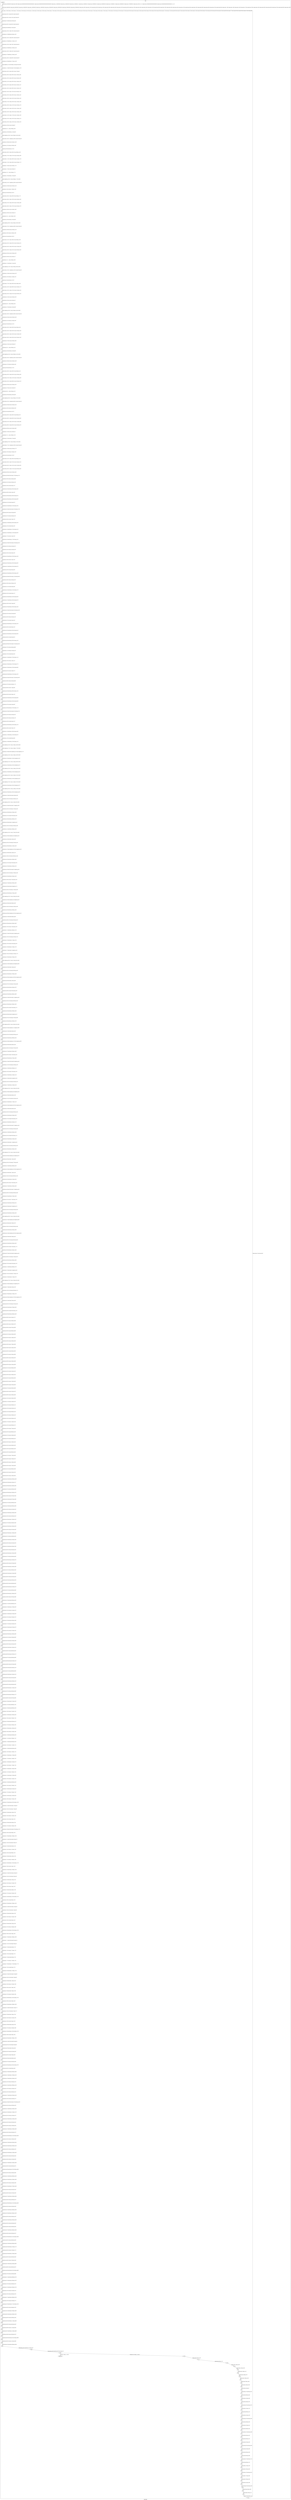 digraph G {
label="Btor2XCFA";
subgraph cluster_0 {
label="main";
main_init[];
l1[];
l3[];
l4[];
l5[];
l6[];
l7[];
l8[];
l9[];
l10[];
l11[];
l12[];
l13[];
l14[];
l15[];
l16[];
l17[];
l18[];
l19[];
l20[];
l21[];
l22[];
l23[];
l24[];
l25[];
l26[];
l27[];
l28[];
l29[];
l30[];
l31[];
l32[];
l33[];
l34[];
l35[];
l36[];
l37[];
l38[];
l39[];
l40[];
l41[];
l42[];
l43[];
l44[];
l45[];
l46[];
l47[];
l48[];
l49[];
l50[];
l51[];
l52[];
l53[];
l54[];
l55[];
l56[];
l57[];
l58[];
l59[];
l60[];
l61[];
l62[];
l63[];
l64[];
l65[];
l66[];
l67[];
l68[];
l69[];
l70[];
l71[];
l72[];
l73[];
l74[];
l75[];
l76[];
l77[];
l78[];
l79[];
l80[];
l81[];
l82[];
l83[];
l84[];
l85[];
l86[];
l87[];
l88[];
l89[];
l90[];
l91[];
l92[];
l93[];
l94[];
l95[];
l96[];
l97[];
l98[];
l99[];
l100[];
l101[];
l102[];
l103[];
l104[];
l105[];
l106[];
l107[];
l108[];
l109[];
l110[];
l111[];
l112[];
l113[];
l114[];
l115[];
l116[];
l117[];
l118[];
l119[];
l120[];
l121[];
l122[];
l123[];
l124[];
l125[];
l126[];
l127[];
l128[];
l129[];
l130[];
l131[];
l132[];
l133[];
l134[];
l135[];
l136[];
l137[];
l138[];
l139[];
l140[];
l141[];
l142[];
l143[];
l144[];
l145[];
l146[];
l147[];
l148[];
l149[];
l150[];
l151[];
l152[];
l153[];
l154[];
l155[];
l156[];
l157[];
l158[];
l159[];
l160[];
l161[];
l162[];
l163[];
l164[];
l165[];
l166[];
l167[];
l168[];
l169[];
l170[];
l171[];
l172[];
l173[];
l174[];
l175[];
l176[];
l177[];
l178[];
l179[];
l180[];
l181[];
l182[];
l183[];
l184[];
l185[];
l186[];
l187[];
l188[];
l189[];
l190[];
l191[];
l192[];
l193[];
l194[];
l195[];
l196[];
l197[];
l198[];
l199[];
l200[];
l201[];
l202[];
l203[];
l204[];
l205[];
l206[];
l207[];
l208[];
l209[];
l210[];
l211[];
l212[];
l213[];
l214[];
l215[];
l216[];
l217[];
l218[];
l219[];
l220[];
l221[];
l222[];
l223[];
l224[];
l225[];
l226[];
l227[];
l228[];
l229[];
l230[];
l231[];
l232[];
l233[];
l234[];
l235[];
l236[];
l237[];
l238[];
l239[];
l240[];
l241[];
l242[];
l243[];
l244[];
l245[];
l246[];
l247[];
l248[];
l249[];
l250[];
l251[];
l252[];
l253[];
l254[];
l255[];
l256[];
l257[];
l258[];
l259[];
l260[];
l261[];
l262[];
l263[];
l264[];
l265[];
l266[];
l267[];
l268[];
l269[];
l270[];
l271[];
l272[];
l273[];
l274[];
l275[];
l276[];
l277[];
l278[];
l279[];
l280[];
l281[];
l282[];
l283[];
l284[];
l285[];
l286[];
l287[];
l288[];
l289[];
l290[];
l291[];
l292[];
l293[];
l294[];
l295[];
l296[];
l297[];
l298[];
l299[];
l300[];
l301[];
l302[];
l303[];
l304[];
l305[];
l306[];
l307[];
l308[];
l309[];
l310[];
l311[];
l312[];
l313[];
l314[];
l315[];
l316[];
l317[];
l318[];
l319[];
l320[];
l321[];
l322[];
l323[];
l324[];
l325[];
l326[];
l327[];
l328[];
l329[];
l330[];
l331[];
l332[];
l333[];
l334[];
l335[];
l336[];
l337[];
l338[];
l339[];
l340[];
l341[];
l342[];
l343[];
l344[];
l345[];
l346[];
l347[];
l348[];
l349[];
l350[];
l351[];
l352[];
l353[];
l354[];
l355[];
l356[];
l357[];
l358[];
l359[];
l360[];
l361[];
l362[];
l363[];
l364[];
l365[];
l366[];
l367[];
l368[];
l369[];
l370[];
l371[];
l372[];
l373[];
l374[];
l375[];
l376[];
l377[];
l378[];
l379[];
l380[];
l381[];
l382[];
l383[];
l384[];
l385[];
l386[];
l387[];
l388[];
l389[];
l390[];
l391[];
l392[];
l393[];
l394[];
l395[];
l396[];
l397[];
l398[];
l399[];
l400[];
l401[];
l402[];
l403[];
l404[];
l405[];
l406[];
l407[];
l408[];
l409[];
l410[];
l411[];
l412[];
l413[];
l414[];
l415[];
l416[];
l417[];
l418[];
l419[];
l420[];
l421[];
l422[];
l423[];
l424[];
l425[];
l426[];
l427[];
l428[];
l429[];
l430[];
l431[];
l432[];
l433[];
l434[];
l435[];
l436[];
l437[];
l438[];
l439[];
l440[];
l441[];
l442[];
l443[];
l444[];
l445[];
l446[];
l447[];
l448[];
l449[];
l450[];
l451[];
l452[];
l453[];
l454[];
l455[];
l456[];
l457[];
l458[];
l459[];
l460[];
l461[];
l462[];
l463[];
l464[];
l465[];
l466[];
l467[];
l468[];
l469[];
l470[];
l471[];
l472[];
l473[];
l474[];
l475[];
l476[];
l477[];
l478[];
l479[];
l480[];
l481[];
l482[];
l483[];
l484[];
l485[];
l486[];
l487[];
l488[];
l489[];
l490[];
l491[];
l492[];
l493[];
l494[];
l495[];
l496[];
l497[];
l498[];
l499[];
l500[];
l501[];
l502[];
l503[];
l504[];
l505[];
l506[];
l507[];
l508[];
l509[];
l510[];
l511[];
l512[];
l513[];
l514[];
l515[];
l516[];
l517[];
l518[];
l519[];
l520[];
l521[];
l522[];
l523[];
l524[];
l525[];
l526[];
l527[];
l528[];
l529[];
l530[];
l531[];
l532[];
l533[];
l534[];
l535[];
l536[];
l537[];
l538[];
l539[];
l540[];
l541[];
l542[];
l543[];
l544[];
l545[];
l546[];
l547[];
l548[];
l549[];
l550[];
l551[];
l552[];
l553[];
l554[];
l555[];
l556[];
l557[];
l558[];
l559[];
l560[];
l561[];
l562[];
l563[];
l564[];
l565[];
l566[];
l567[];
l568[];
l569[];
l570[];
l571[];
l572[];
l573[];
l574[];
l575[];
l576[];
l577[];
l578[];
l579[];
l580[];
l581[];
l582[];
l583[];
l584[];
l585[];
l586[];
l587[];
l588[];
l589[];
l590[];
l591[];
l592[];
l593[];
l594[];
l595[];
l596[];
l597[];
l598[];
l599[];
l600[];
l601[];
l602[];
l603[];
l604[];
l605[];
l606[];
l607[];
l608[];
l609[];
l610[];
l611[];
l612[];
l613[];
l614[];
l615[];
l616[];
l617[];
l618[];
l619[];
l620[];
l621[];
l622[];
l623[];
l624[];
l625[];
l626[];
l627[];
l628[];
l629[];
l630[];
l631[];
l632[];
l633[];
l634[];
l635[];
l636[];
l637[];
l638[];
l639[];
l640[];
l641[];
l642[];
l643[];
l644[];
l645[];
l646[];
l647[];
l648[];
l649[];
l650[];
l651[];
l652[];
l653[];
l654[];
l655[];
l656[];
l657[];
l658[];
l659[];
l660[];
l661[];
l662[];
l663[];
l664[];
l665[];
l666[];
l667[];
l668[];
l669[];
l670[];
l671[];
l672[];
l673[];
l674[];
l675[];
l676[];
l677[];
l678[];
l679[];
l680[];
l681[];
l682[];
l683[];
l684[];
l685[];
l686[];
l687[];
l688[];
l689[];
l690[];
l691[];
l692[];
l693[];
l694[];
l695[];
l696[];
l697[];
l698[];
l699[];
main_error[];
l700[];
l701[];
l702[];
l703[];
l704[];
l705[];
l706[];
l707[];
l708[];
l709[];
l710[];
l711[];
l712[];
l713[];
l714[];
l715[];
l716[];
l717[];
l718[];
l719[];
l720[];
l721[];
l722[];
l723[];
l724[];
l725[];
l726[];
l727[];
l728[];
l729[];
l730[];
l731[];
l732[];
l733[];
l734[];
l735[];
l736[];
l737[];
l738[];
l739[];
l740[];
l741[];
l742[];
main_init -> l1 [label="[(assign const_5 #b00000000),(assign const_24 #b0),(assign const_93 #b00000000000000000000000000000001),(assign const_94 #b00000000000000000000000000000000),(assign const_114 #b00000000),(assign const_116 #b00001000),(assign const_119 #b00000111),(assign const_122 #b00000110),(assign const_125 #b00000101),(assign const_128 #b00000100),(assign const_131 #b00000011),(assign const_134 #b00000010),(assign const_137 #b00000001),(assign const_155 #b11111111),(assign const_159 #b000000000000000000000000),(assign const_163 #b00000000000000000000000011111111)] "];
l3 -> l4 [label="[(havoc input_113),(havoc input_115),(havoc input_117),(havoc input_118),(havoc input_120),(havoc input_121),(havoc input_123),(havoc input_124),(havoc input_126),(havoc input_127),(havoc input_129),(havoc input_130),(havoc input_132),(havoc input_133),(havoc input_135),(havoc input_136),(havoc input_156),(havoc input_157),(havoc input_158),(havoc input_175),(havoc input_176),(havoc input_191),(havoc input_192),(havoc input_207),(havoc input_208),(havoc input_223),(havoc input_224),(havoc input_239),(havoc input_240),(havoc input_255),(havoc input_256),(havoc input_271),(havoc input_272),(havoc input_289),(havoc input_297),(havoc input_305),(havoc input_313),(havoc input_321),(havoc input_329),(havoc input_337),(havoc input_345),(havoc input_353),(havoc input_361),(havoc input_369),(havoc input_377),(havoc input_385),(havoc input_393),(havoc input_401),(havoc input_409)] "];
l4 -> l5 [label="[(assign ternary_95 (ite (= state_33 #b1) const_93 const_94))] "];
l5 -> l6 [label="[(assign ternary_96 (ite (= state_41 #b1) const_93 const_94))] "];
l6 -> l7 [label="[(assign binary_97 (bvadd ternary_95 ternary_96))] "];
l7 -> l8 [label="[(assign ternary_98 (ite (= state_49 #b1) const_93 const_94))] "];
l8 -> l9 [label="[(assign binary_99 (bvadd binary_97 ternary_98))] "];
l9 -> l10 [label="[(assign ternary_100 (ite (= state_57 #b1) const_93 const_94))] "];
l10 -> l11 [label="[(assign binary_101 (bvadd binary_99 ternary_100))] "];
l11 -> l12 [label="[(assign ternary_102 (ite (= state_65 #b1) const_93 const_94))] "];
l12 -> l13 [label="[(assign binary_103 (bvadd binary_101 ternary_102))] "];
l13 -> l14 [label="[(assign ternary_104 (ite (= state_73 #b1) const_93 const_94))] "];
l14 -> l15 [label="[(assign binary_105 (bvadd binary_103 ternary_104))] "];
l15 -> l16 [label="[(assign ternary_106 (ite (= state_81 #b1) const_93 const_94))] "];
l16 -> l17 [label="[(assign binary_107 (bvadd binary_105 ternary_106))] "];
l17 -> l18 [label="[(assign ternary_108 (ite (= state_89 #b1) const_93 const_94))] "];
l18 -> l19 [label="[(assign binary_109 (bvadd binary_107 ternary_108))] "];
l19 -> l20 [label="[(assign comparison_110 (ite (bvule binary_109 const_93) #b1 #b0))] "];
l20 -> l21 [label="[(assign binary_111 (bvand (bvnot state_91) (bvnot comparison_110)))] "];
l21 -> l22 [label="[(assign ternary_138 (ite (= input_136 #b1) const_137 state_6))] "];
l22 -> l23 [label="[(assign ternary_139 (ite (= input_135 #b1) const_114 ternary_138))] "];
l23 -> l24 [label="[(assign ternary_140 (ite (= input_133 #b1) const_134 ternary_139))] "];
l24 -> l25 [label="[(assign ternary_141 (ite (= input_132 #b1) const_114 ternary_140))] "];
l25 -> l26 [label="[(assign ternary_142 (ite (= input_130 #b1) const_131 ternary_141))] "];
l26 -> l27 [label="[(assign ternary_143 (ite (= input_129 #b1) const_114 ternary_142))] "];
l27 -> l28 [label="[(assign ternary_144 (ite (= input_127 #b1) const_128 ternary_143))] "];
l28 -> l29 [label="[(assign ternary_145 (ite (= input_126 #b1) const_114 ternary_144))] "];
l29 -> l30 [label="[(assign ternary_146 (ite (= input_124 #b1) const_125 ternary_145))] "];
l30 -> l31 [label="[(assign ternary_147 (ite (= input_123 #b1) const_114 ternary_146))] "];
l31 -> l32 [label="[(assign ternary_148 (ite (= input_121 #b1) const_122 ternary_147))] "];
l32 -> l33 [label="[(assign ternary_149 (ite (= input_120 #b1) const_114 ternary_148))] "];
l33 -> l34 [label="[(assign ternary_150 (ite (= input_118 #b1) const_119 ternary_149))] "];
l34 -> l35 [label="[(assign ternary_151 (ite (= input_117 #b1) const_114 ternary_150))] "];
l35 -> l36 [label="[(assign ternary_152 (ite (= input_115 #b1) const_116 ternary_151))] "];
l36 -> l37 [label="[(assign ternary_153 (ite (= input_113 #b1) const_114 ternary_152))] "];
l37 -> l38 [label="[(assign binary_160 (bvxor const_155 state_8))] "];
l38 -> l39 [label="[(assign binary_161 (++ const_159 binary_160))] "];
l39 -> l40 [label="[(assign binary_162 (bvsub binary_161 const_93))] "];
l40 -> l41 [label="[(assign comparison_164 (ite (= const_155 binary_160) #b1 #b0))] "];
l41 -> l42 [label="[(assign ternary_165 (ite (= comparison_164 #b1) const_93 const_94))] "];
l42 -> l43 [label="[(assign binary_166 (bvmul const_163 ternary_165))] "];
l43 -> l44 [label="[(assign binary_167 (bvor binary_162 binary_166))] "];
l44 -> l45 [label="[(assign slice_168 (extract binary_167 0 8))] "];
l45 -> l46 [label="[(assign ternary_169 (ite (= input_158 #b1) slice_168 binary_160))] "];
l46 -> l47 [label="[(assign ternary_170 (ite (= input_157 #b1) const_134 ternary_169))] "];
l47 -> l48 [label="[(assign ternary_171 (ite (= input_136 #b1) const_131 ternary_170))] "];
l48 -> l49 [label="[(assign ternary_172 (ite (= input_156 #b1) const_155 ternary_171))] "];
l49 -> l50 [label="[(assign binary_173 (bvxor const_155 ternary_172))] "];
l50 -> l51 [label="[(assign binary_177 (bvxor const_155 state_10))] "];
l51 -> l52 [label="[(assign binary_178 (++ const_159 binary_177))] "];
l52 -> l53 [label="[(assign binary_179 (bvsub binary_178 const_93))] "];
l53 -> l54 [label="[(assign comparison_180 (ite (= const_155 binary_177) #b1 #b0))] "];
l54 -> l55 [label="[(assign ternary_181 (ite (= comparison_180 #b1) const_93 const_94))] "];
l55 -> l56 [label="[(assign binary_182 (bvmul const_163 ternary_181))] "];
l56 -> l57 [label="[(assign binary_183 (bvor binary_179 binary_182))] "];
l57 -> l58 [label="[(assign slice_184 (extract binary_183 0 8))] "];
l58 -> l59 [label="[(assign ternary_185 (ite (= input_158 #b1) slice_184 binary_177))] "];
l59 -> l60 [label="[(assign ternary_186 (ite (= input_176 #b1) const_134 ternary_185))] "];
l60 -> l61 [label="[(assign ternary_187 (ite (= input_133 #b1) const_131 ternary_186))] "];
l61 -> l62 [label="[(assign ternary_188 (ite (= input_175 #b1) const_155 ternary_187))] "];
l62 -> l63 [label="[(assign binary_189 (bvxor const_155 ternary_188))] "];
l63 -> l64 [label="[(assign binary_193 (bvxor const_155 state_12))] "];
l64 -> l65 [label="[(assign binary_194 (++ const_159 binary_193))] "];
l65 -> l66 [label="[(assign binary_195 (bvsub binary_194 const_93))] "];
l66 -> l67 [label="[(assign comparison_196 (ite (= const_155 binary_193) #b1 #b0))] "];
l67 -> l68 [label="[(assign ternary_197 (ite (= comparison_196 #b1) const_93 const_94))] "];
l68 -> l69 [label="[(assign binary_198 (bvmul const_163 ternary_197))] "];
l69 -> l70 [label="[(assign binary_199 (bvor binary_195 binary_198))] "];
l70 -> l71 [label="[(assign slice_200 (extract binary_199 0 8))] "];
l71 -> l72 [label="[(assign ternary_201 (ite (= input_158 #b1) slice_200 binary_193))] "];
l72 -> l73 [label="[(assign ternary_202 (ite (= input_192 #b1) const_134 ternary_201))] "];
l73 -> l74 [label="[(assign ternary_203 (ite (= input_130 #b1) const_131 ternary_202))] "];
l74 -> l75 [label="[(assign ternary_204 (ite (= input_191 #b1) const_155 ternary_203))] "];
l75 -> l76 [label="[(assign binary_205 (bvxor const_155 ternary_204))] "];
l76 -> l77 [label="[(assign binary_209 (bvxor const_155 state_14))] "];
l77 -> l78 [label="[(assign binary_210 (++ const_159 binary_209))] "];
l78 -> l79 [label="[(assign binary_211 (bvsub binary_210 const_93))] "];
l79 -> l80 [label="[(assign comparison_212 (ite (= const_155 binary_209) #b1 #b0))] "];
l80 -> l81 [label="[(assign ternary_213 (ite (= comparison_212 #b1) const_93 const_94))] "];
l81 -> l82 [label="[(assign binary_214 (bvmul const_163 ternary_213))] "];
l82 -> l83 [label="[(assign binary_215 (bvor binary_211 binary_214))] "];
l83 -> l84 [label="[(assign slice_216 (extract binary_215 0 8))] "];
l84 -> l85 [label="[(assign ternary_217 (ite (= input_158 #b1) slice_216 binary_209))] "];
l85 -> l86 [label="[(assign ternary_218 (ite (= input_208 #b1) const_134 ternary_217))] "];
l86 -> l87 [label="[(assign ternary_219 (ite (= input_127 #b1) const_131 ternary_218))] "];
l87 -> l88 [label="[(assign ternary_220 (ite (= input_207 #b1) const_155 ternary_219))] "];
l88 -> l89 [label="[(assign binary_221 (bvxor const_155 ternary_220))] "];
l89 -> l90 [label="[(assign binary_225 (bvxor const_155 state_16))] "];
l90 -> l91 [label="[(assign binary_226 (++ const_159 binary_225))] "];
l91 -> l92 [label="[(assign binary_227 (bvsub binary_226 const_93))] "];
l92 -> l93 [label="[(assign comparison_228 (ite (= const_155 binary_225) #b1 #b0))] "];
l93 -> l94 [label="[(assign ternary_229 (ite (= comparison_228 #b1) const_93 const_94))] "];
l94 -> l95 [label="[(assign binary_230 (bvmul const_163 ternary_229))] "];
l95 -> l96 [label="[(assign binary_231 (bvor binary_227 binary_230))] "];
l96 -> l97 [label="[(assign slice_232 (extract binary_231 0 8))] "];
l97 -> l98 [label="[(assign ternary_233 (ite (= input_158 #b1) slice_232 binary_225))] "];
l98 -> l99 [label="[(assign ternary_234 (ite (= input_224 #b1) const_134 ternary_233))] "];
l99 -> l100 [label="[(assign ternary_235 (ite (= input_124 #b1) const_131 ternary_234))] "];
l100 -> l101 [label="[(assign ternary_236 (ite (= input_223 #b1) const_155 ternary_235))] "];
l101 -> l102 [label="[(assign binary_237 (bvxor const_155 ternary_236))] "];
l102 -> l103 [label="[(assign binary_241 (bvxor const_155 state_18))] "];
l103 -> l104 [label="[(assign binary_242 (++ const_159 binary_241))] "];
l104 -> l105 [label="[(assign binary_243 (bvsub binary_242 const_93))] "];
l105 -> l106 [label="[(assign comparison_244 (ite (= const_155 binary_241) #b1 #b0))] "];
l106 -> l107 [label="[(assign ternary_245 (ite (= comparison_244 #b1) const_93 const_94))] "];
l107 -> l108 [label="[(assign binary_246 (bvmul const_163 ternary_245))] "];
l108 -> l109 [label="[(assign binary_247 (bvor binary_243 binary_246))] "];
l109 -> l110 [label="[(assign slice_248 (extract binary_247 0 8))] "];
l110 -> l111 [label="[(assign ternary_249 (ite (= input_158 #b1) slice_248 binary_241))] "];
l111 -> l112 [label="[(assign ternary_250 (ite (= input_240 #b1) const_134 ternary_249))] "];
l112 -> l113 [label="[(assign ternary_251 (ite (= input_121 #b1) const_131 ternary_250))] "];
l113 -> l114 [label="[(assign ternary_252 (ite (= input_239 #b1) const_155 ternary_251))] "];
l114 -> l115 [label="[(assign binary_253 (bvxor const_155 ternary_252))] "];
l115 -> l116 [label="[(assign binary_257 (bvxor const_155 state_20))] "];
l116 -> l117 [label="[(assign binary_258 (++ const_159 binary_257))] "];
l117 -> l118 [label="[(assign binary_259 (bvsub binary_258 const_93))] "];
l118 -> l119 [label="[(assign comparison_260 (ite (= const_155 binary_257) #b1 #b0))] "];
l119 -> l120 [label="[(assign ternary_261 (ite (= comparison_260 #b1) const_93 const_94))] "];
l120 -> l121 [label="[(assign binary_262 (bvmul const_163 ternary_261))] "];
l121 -> l122 [label="[(assign binary_263 (bvor binary_259 binary_262))] "];
l122 -> l123 [label="[(assign slice_264 (extract binary_263 0 8))] "];
l123 -> l124 [label="[(assign ternary_265 (ite (= input_158 #b1) slice_264 binary_257))] "];
l124 -> l125 [label="[(assign ternary_266 (ite (= input_256 #b1) const_134 ternary_265))] "];
l125 -> l126 [label="[(assign ternary_267 (ite (= input_118 #b1) const_131 ternary_266))] "];
l126 -> l127 [label="[(assign ternary_268 (ite (= input_255 #b1) const_155 ternary_267))] "];
l127 -> l128 [label="[(assign binary_269 (bvxor const_155 ternary_268))] "];
l128 -> l129 [label="[(assign binary_273 (bvxor const_155 state_22))] "];
l129 -> l130 [label="[(assign binary_274 (++ const_159 binary_273))] "];
l130 -> l131 [label="[(assign binary_275 (bvsub binary_274 const_93))] "];
l131 -> l132 [label="[(assign comparison_276 (ite (= const_155 binary_273) #b1 #b0))] "];
l132 -> l133 [label="[(assign ternary_277 (ite (= comparison_276 #b1) const_93 const_94))] "];
l133 -> l134 [label="[(assign binary_278 (bvmul const_163 ternary_277))] "];
l134 -> l135 [label="[(assign binary_279 (bvor binary_275 binary_278))] "];
l135 -> l136 [label="[(assign slice_280 (extract binary_279 0 8))] "];
l136 -> l137 [label="[(assign ternary_281 (ite (= input_158 #b1) slice_280 binary_273))] "];
l137 -> l138 [label="[(assign ternary_282 (ite (= input_272 #b1) const_134 ternary_281))] "];
l138 -> l139 [label="[(assign ternary_283 (ite (= input_115 #b1) const_131 ternary_282))] "];
l139 -> l140 [label="[(assign ternary_284 (ite (= input_271 #b1) const_155 ternary_283))] "];
l140 -> l141 [label="[(assign binary_285 (bvxor const_155 ternary_284))] "];
l141 -> l142 [label="[(assign binary_288 (bvand (bvnot state_27) (bvnot input_157)))] "];
l142 -> l143 [label="[(assign binary_290 (bvor binary_288 input_289))] "];
l143 -> l144 [label="[(assign binary_291 (bvor binary_290 input_135))] "];
l144 -> l145 [label="[(assign binary_293 (bvor state_29 input_157))] "];
l145 -> l146 [label="[(assign binary_294 (bvand binary_293 (bvnot input_136)))] "];
l146 -> l147 [label="[(assign binary_296 (bvor state_31 input_136))] "];
l147 -> l148 [label="[(assign binary_298 (bvand binary_296 (bvnot input_297)))] "];
l148 -> l149 [label="[(assign binary_299 (bvand binary_298 (bvnot input_289)))] "];
l149 -> l150 [label="[(assign binary_301 (bvor state_33 input_297))] "];
l150 -> l151 [label="[(assign binary_302 (bvand binary_301 (bvnot input_135)))] "];
l151 -> l152 [label="[(assign binary_304 (bvand (bvnot state_35) (bvnot input_176)))] "];
l152 -> l153 [label="[(assign binary_306 (bvor binary_304 input_305))] "];
l153 -> l154 [label="[(assign binary_307 (bvor binary_306 input_132))] "];
l154 -> l155 [label="[(assign binary_309 (bvor state_37 input_176))] "];
l155 -> l156 [label="[(assign binary_310 (bvand binary_309 (bvnot input_133)))] "];
l156 -> l157 [label="[(assign binary_312 (bvor state_39 input_133))] "];
l157 -> l158 [label="[(assign binary_314 (bvand binary_312 (bvnot input_313)))] "];
l158 -> l159 [label="[(assign binary_315 (bvand binary_314 (bvnot input_305)))] "];
l159 -> l160 [label="[(assign binary_317 (bvor state_41 input_313))] "];
l160 -> l161 [label="[(assign binary_318 (bvand binary_317 (bvnot input_132)))] "];
l161 -> l162 [label="[(assign binary_320 (bvand (bvnot state_43) (bvnot input_192)))] "];
l162 -> l163 [label="[(assign binary_322 (bvor binary_320 input_321))] "];
l163 -> l164 [label="[(assign binary_323 (bvor binary_322 input_129))] "];
l164 -> l165 [label="[(assign binary_325 (bvor state_45 input_192))] "];
l165 -> l166 [label="[(assign binary_326 (bvand binary_325 (bvnot input_130)))] "];
l166 -> l167 [label="[(assign binary_328 (bvor state_47 input_130))] "];
l167 -> l168 [label="[(assign binary_330 (bvand binary_328 (bvnot input_329)))] "];
l168 -> l169 [label="[(assign binary_331 (bvand binary_330 (bvnot input_321)))] "];
l169 -> l170 [label="[(assign binary_333 (bvor state_49 input_329))] "];
l170 -> l171 [label="[(assign binary_334 (bvand binary_333 (bvnot input_129)))] "];
l171 -> l172 [label="[(assign binary_336 (bvand (bvnot state_51) (bvnot input_208)))] "];
l172 -> l173 [label="[(assign binary_338 (bvor binary_336 input_337))] "];
l173 -> l174 [label="[(assign binary_339 (bvor binary_338 input_126))] "];
l174 -> l175 [label="[(assign binary_341 (bvor state_53 input_208))] "];
l175 -> l176 [label="[(assign binary_342 (bvand binary_341 (bvnot input_127)))] "];
l176 -> l177 [label="[(assign binary_344 (bvor state_55 input_127))] "];
l177 -> l178 [label="[(assign binary_346 (bvand binary_344 (bvnot input_345)))] "];
l178 -> l179 [label="[(assign binary_347 (bvand binary_346 (bvnot input_337)))] "];
l179 -> l180 [label="[(assign binary_349 (bvor state_57 input_345))] "];
l180 -> l181 [label="[(assign binary_350 (bvand binary_349 (bvnot input_126)))] "];
l181 -> l182 [label="[(assign binary_352 (bvand (bvnot state_59) (bvnot input_224)))] "];
l182 -> l183 [label="[(assign binary_354 (bvor binary_352 input_353))] "];
l183 -> l184 [label="[(assign binary_355 (bvor binary_354 input_123))] "];
l184 -> l185 [label="[(assign binary_357 (bvor state_61 input_224))] "];
l185 -> l186 [label="[(assign binary_358 (bvand binary_357 (bvnot input_124)))] "];
l186 -> l187 [label="[(assign binary_360 (bvor state_63 input_124))] "];
l187 -> l188 [label="[(assign binary_362 (bvand binary_360 (bvnot input_361)))] "];
l188 -> l189 [label="[(assign binary_363 (bvand binary_362 (bvnot input_353)))] "];
l189 -> l190 [label="[(assign binary_365 (bvor state_65 input_361))] "];
l190 -> l191 [label="[(assign binary_366 (bvand binary_365 (bvnot input_123)))] "];
l191 -> l192 [label="[(assign binary_368 (bvand (bvnot state_67) (bvnot input_240)))] "];
l192 -> l193 [label="[(assign binary_370 (bvor binary_368 input_369))] "];
l193 -> l194 [label="[(assign binary_371 (bvor binary_370 input_120))] "];
l194 -> l195 [label="[(assign binary_373 (bvor state_69 input_240))] "];
l195 -> l196 [label="[(assign binary_374 (bvand binary_373 (bvnot input_121)))] "];
l196 -> l197 [label="[(assign binary_376 (bvor state_71 input_121))] "];
l197 -> l198 [label="[(assign binary_378 (bvand binary_376 (bvnot input_377)))] "];
l198 -> l199 [label="[(assign binary_379 (bvand binary_378 (bvnot input_369)))] "];
l199 -> l200 [label="[(assign binary_381 (bvor state_73 input_377))] "];
l200 -> l201 [label="[(assign binary_382 (bvand binary_381 (bvnot input_120)))] "];
l201 -> l202 [label="[(assign binary_384 (bvand (bvnot state_75) (bvnot input_256)))] "];
l202 -> l203 [label="[(assign binary_386 (bvor binary_384 input_385))] "];
l203 -> l204 [label="[(assign binary_387 (bvor binary_386 input_117))] "];
l204 -> l205 [label="[(assign binary_389 (bvor state_77 input_256))] "];
l205 -> l206 [label="[(assign binary_390 (bvand binary_389 (bvnot input_118)))] "];
l206 -> l207 [label="[(assign binary_392 (bvor state_79 input_118))] "];
l207 -> l208 [label="[(assign binary_394 (bvand binary_392 (bvnot input_393)))] "];
l208 -> l209 [label="[(assign binary_395 (bvand binary_394 (bvnot input_385)))] "];
l209 -> l210 [label="[(assign binary_397 (bvor state_81 input_393))] "];
l210 -> l211 [label="[(assign binary_398 (bvand binary_397 (bvnot input_117)))] "];
l211 -> l212 [label="[(assign binary_400 (bvand (bvnot state_83) (bvnot input_272)))] "];
l212 -> l213 [label="[(assign binary_402 (bvor binary_400 input_401))] "];
l213 -> l214 [label="[(assign binary_403 (bvor binary_402 input_113))] "];
l214 -> l215 [label="[(assign binary_405 (bvor state_85 input_272))] "];
l215 -> l216 [label="[(assign binary_406 (bvand binary_405 (bvnot input_115)))] "];
l216 -> l217 [label="[(assign binary_408 (bvor state_87 input_115))] "];
l217 -> l218 [label="[(assign binary_410 (bvand binary_408 (bvnot input_409)))] "];
l218 -> l219 [label="[(assign binary_411 (bvand binary_410 (bvnot input_401)))] "];
l219 -> l220 [label="[(assign binary_413 (bvor state_89 input_409))] "];
l220 -> l221 [label="[(assign binary_414 (bvand binary_413 (bvnot input_113)))] "];
l221 -> l222 [label="[(assign comparison_416 (ite (= const_114 binary_160) #b1 #b0))] "];
l222 -> l223 [label="[(assign comparison_417 (ite (= const_114 binary_177) #b1 #b0))] "];
l223 -> l224 [label="[(assign binary_418 (bvand (bvnot comparison_416) (bvnot comparison_417)))] "];
l224 -> l225 [label="[(assign comparison_419 (ite (= const_114 binary_193) #b1 #b0))] "];
l225 -> l226 [label="[(assign binary_420 (bvand binary_418 (bvnot comparison_419)))] "];
l226 -> l227 [label="[(assign comparison_421 (ite (= const_114 binary_209) #b1 #b0))] "];
l227 -> l228 [label="[(assign binary_422 (bvand binary_420 (bvnot comparison_421)))] "];
l228 -> l229 [label="[(assign comparison_423 (ite (= const_114 binary_225) #b1 #b0))] "];
l229 -> l230 [label="[(assign binary_424 (bvand binary_422 (bvnot comparison_423)))] "];
l230 -> l231 [label="[(assign comparison_425 (ite (= const_114 binary_241) #b1 #b0))] "];
l231 -> l232 [label="[(assign binary_426 (bvand binary_424 (bvnot comparison_425)))] "];
l232 -> l233 [label="[(assign comparison_427 (ite (= const_114 binary_257) #b1 #b0))] "];
l233 -> l234 [label="[(assign binary_428 (bvand binary_426 (bvnot comparison_427)))] "];
l234 -> l235 [label="[(assign comparison_429 (ite (= const_114 binary_273) #b1 #b0))] "];
l235 -> l236 [label="[(assign binary_430 (bvand binary_428 (bvnot comparison_429)))] "];
l236 -> l237 [label="[(assign binary_431 (bvand (bvnot state_25) binary_430))] "];
l237 -> l238 [label="[(assign binary_432 (bvor (bvnot input_158) binary_431))] "];
l238 -> l239 [label="[(assign comparison_433 (ite (= const_114 state_6) #b1 #b0))] "];
l239 -> l240 [label="[(assign binary_434 (bvand (bvnot state_27) comparison_433))] "];
l240 -> l241 [label="[(assign binary_435 (bvor (bvnot input_157) binary_434))] "];
l241 -> l242 [label="[(assign binary_436 (bvand binary_432 binary_435))] "];
l242 -> l243 [label="[(assign binary_437 (bvor state_29 (bvnot input_136)))] "];
l243 -> l244 [label="[(assign binary_438 (bvand binary_436 binary_437))] "];
l244 -> l245 [label="[(assign binary_439 (bvand state_31 comparison_416))] "];
l245 -> l246 [label="[(assign binary_440 (bvor (bvnot input_156) binary_439))] "];
l246 -> l247 [label="[(assign binary_441 (bvand binary_438 binary_440))] "];
l247 -> l248 [label="[(assign comparison_442 (ite (= const_137 state_6) #b1 #b0))] "];
l248 -> l249 [label="[(assign binary_443 (bvand comparison_164 comparison_442))] "];
l249 -> l250 [label="[(assign binary_444 (bvand state_31 binary_443))] "];
l250 -> l251 [label="[(assign binary_445 (bvor (bvnot input_297) binary_444))] "];
l251 -> l252 [label="[(assign binary_446 (bvand binary_441 binary_445))] "];
l252 -> l253 [label="[(assign binary_447 (bvand comparison_164 (bvnot comparison_442)))] "];
l253 -> l254 [label="[(assign binary_448 (bvand state_31 binary_447))] "];
l254 -> l255 [label="[(assign binary_449 (bvor (bvnot input_289) binary_448))] "];
l255 -> l256 [label="[(assign binary_450 (bvand binary_446 binary_449))] "];
l256 -> l257 [label="[(assign binary_451 (bvor state_33 (bvnot input_135)))] "];
l257 -> l258 [label="[(assign binary_452 (bvand binary_450 binary_451))] "];
l258 -> l259 [label="[(assign binary_453 (bvand (bvnot state_35) comparison_433))] "];
l259 -> l260 [label="[(assign binary_454 (bvor (bvnot input_176) binary_453))] "];
l260 -> l261 [label="[(assign binary_455 (bvand binary_452 binary_454))] "];
l261 -> l262 [label="[(assign binary_456 (bvor state_37 (bvnot input_133)))] "];
l262 -> l263 [label="[(assign binary_457 (bvand binary_455 binary_456))] "];
l263 -> l264 [label="[(assign binary_458 (bvand state_39 comparison_417))] "];
l264 -> l265 [label="[(assign binary_459 (bvor (bvnot input_175) binary_458))] "];
l265 -> l266 [label="[(assign binary_460 (bvand binary_457 binary_459))] "];
l266 -> l267 [label="[(assign comparison_461 (ite (= const_134 state_6) #b1 #b0))] "];
l267 -> l268 [label="[(assign binary_462 (bvand comparison_180 comparison_461))] "];
l268 -> l269 [label="[(assign binary_463 (bvand state_39 binary_462))] "];
l269 -> l270 [label="[(assign binary_464 (bvor (bvnot input_313) binary_463))] "];
l270 -> l271 [label="[(assign binary_465 (bvand binary_460 binary_464))] "];
l271 -> l272 [label="[(assign binary_466 (bvand comparison_180 (bvnot comparison_461)))] "];
l272 -> l273 [label="[(assign binary_467 (bvand state_39 binary_466))] "];
l273 -> l274 [label="[(assign binary_468 (bvor (bvnot input_305) binary_467))] "];
l274 -> l275 [label="[(assign binary_469 (bvand binary_465 binary_468))] "];
l275 -> l276 [label="[(assign binary_470 (bvor state_41 (bvnot input_132)))] "];
l276 -> l277 [label="[(assign binary_471 (bvand binary_469 binary_470))] "];
l277 -> l278 [label="[(assign binary_472 (bvand (bvnot state_43) comparison_433))] "];
l278 -> l279 [label="[(assign binary_473 (bvor (bvnot input_192) binary_472))] "];
l279 -> l280 [label="[(assign binary_474 (bvand binary_471 binary_473))] "];
l280 -> l281 [label="[(assign binary_475 (bvor state_45 (bvnot input_130)))] "];
l281 -> l282 [label="[(assign binary_476 (bvand binary_474 binary_475))] "];
l282 -> l283 [label="[(assign binary_477 (bvand state_47 comparison_419))] "];
l283 -> l284 [label="[(assign binary_478 (bvor (bvnot input_191) binary_477))] "];
l284 -> l285 [label="[(assign binary_479 (bvand binary_476 binary_478))] "];
l285 -> l286 [label="[(assign comparison_480 (ite (= const_131 state_6) #b1 #b0))] "];
l286 -> l287 [label="[(assign binary_481 (bvand comparison_196 comparison_480))] "];
l287 -> l288 [label="[(assign binary_482 (bvand state_47 binary_481))] "];
l288 -> l289 [label="[(assign binary_483 (bvor (bvnot input_329) binary_482))] "];
l289 -> l290 [label="[(assign binary_484 (bvand binary_479 binary_483))] "];
l290 -> l291 [label="[(assign binary_485 (bvand comparison_196 (bvnot comparison_480)))] "];
l291 -> l292 [label="[(assign binary_486 (bvand state_47 binary_485))] "];
l292 -> l293 [label="[(assign binary_487 (bvor (bvnot input_321) binary_486))] "];
l293 -> l294 [label="[(assign binary_488 (bvand binary_484 binary_487))] "];
l294 -> l295 [label="[(assign binary_489 (bvor state_49 (bvnot input_129)))] "];
l295 -> l296 [label="[(assign binary_490 (bvand binary_488 binary_489))] "];
l296 -> l297 [label="[(assign binary_491 (bvand (bvnot state_51) comparison_433))] "];
l297 -> l298 [label="[(assign binary_492 (bvor (bvnot input_208) binary_491))] "];
l298 -> l299 [label="[(assign binary_493 (bvand binary_490 binary_492))] "];
l299 -> l300 [label="[(assign binary_494 (bvor state_53 (bvnot input_127)))] "];
l300 -> l301 [label="[(assign binary_495 (bvand binary_493 binary_494))] "];
l301 -> l302 [label="[(assign binary_496 (bvand state_55 comparison_421))] "];
l302 -> l303 [label="[(assign binary_497 (bvor (bvnot input_207) binary_496))] "];
l303 -> l304 [label="[(assign binary_498 (bvand binary_495 binary_497))] "];
l304 -> l305 [label="[(assign comparison_499 (ite (= const_128 state_6) #b1 #b0))] "];
l305 -> l306 [label="[(assign binary_500 (bvand comparison_212 comparison_499))] "];
l306 -> l307 [label="[(assign binary_501 (bvand state_55 binary_500))] "];
l307 -> l308 [label="[(assign binary_502 (bvor (bvnot input_345) binary_501))] "];
l308 -> l309 [label="[(assign binary_503 (bvand binary_498 binary_502))] "];
l309 -> l310 [label="[(assign binary_504 (bvand comparison_212 (bvnot comparison_499)))] "];
l310 -> l311 [label="[(assign binary_505 (bvand state_55 binary_504))] "];
l311 -> l312 [label="[(assign binary_506 (bvor (bvnot input_337) binary_505))] "];
l312 -> l313 [label="[(assign binary_507 (bvand binary_503 binary_506))] "];
l313 -> l314 [label="[(assign binary_508 (bvor state_57 (bvnot input_126)))] "];
l314 -> l315 [label="[(assign binary_509 (bvand binary_507 binary_508))] "];
l315 -> l316 [label="[(assign binary_510 (bvand (bvnot state_59) comparison_433))] "];
l316 -> l317 [label="[(assign binary_511 (bvor (bvnot input_224) binary_510))] "];
l317 -> l318 [label="[(assign binary_512 (bvand binary_509 binary_511))] "];
l318 -> l319 [label="[(assign binary_513 (bvor state_61 (bvnot input_124)))] "];
l319 -> l320 [label="[(assign binary_514 (bvand binary_512 binary_513))] "];
l320 -> l321 [label="[(assign binary_515 (bvand state_63 comparison_423))] "];
l321 -> l322 [label="[(assign binary_516 (bvor (bvnot input_223) binary_515))] "];
l322 -> l323 [label="[(assign binary_517 (bvand binary_514 binary_516))] "];
l323 -> l324 [label="[(assign comparison_518 (ite (= const_125 state_6) #b1 #b0))] "];
l324 -> l325 [label="[(assign binary_519 (bvand comparison_228 comparison_518))] "];
l325 -> l326 [label="[(assign binary_520 (bvand state_63 binary_519))] "];
l326 -> l327 [label="[(assign binary_521 (bvor (bvnot input_361) binary_520))] "];
l327 -> l328 [label="[(assign binary_522 (bvand binary_517 binary_521))] "];
l328 -> l329 [label="[(assign binary_523 (bvand comparison_228 (bvnot comparison_518)))] "];
l329 -> l330 [label="[(assign binary_524 (bvand state_63 binary_523))] "];
l330 -> l331 [label="[(assign binary_525 (bvor (bvnot input_353) binary_524))] "];
l331 -> l332 [label="[(assign binary_526 (bvand binary_522 binary_525))] "];
l332 -> l333 [label="[(assign binary_527 (bvor state_65 (bvnot input_123)))] "];
l333 -> l334 [label="[(assign binary_528 (bvand binary_526 binary_527))] "];
l334 -> l335 [label="[(assign binary_529 (bvand (bvnot state_67) comparison_433))] "];
l335 -> l336 [label="[(assign binary_530 (bvor (bvnot input_240) binary_529))] "];
l336 -> l337 [label="[(assign binary_531 (bvand binary_528 binary_530))] "];
l337 -> l338 [label="[(assign binary_532 (bvor state_69 (bvnot input_121)))] "];
l338 -> l339 [label="[(assign binary_533 (bvand binary_531 binary_532))] "];
l339 -> l340 [label="[(assign binary_534 (bvand state_71 comparison_425))] "];
l340 -> l341 [label="[(assign binary_535 (bvor (bvnot input_239) binary_534))] "];
l341 -> l342 [label="[(assign binary_536 (bvand binary_533 binary_535))] "];
l342 -> l343 [label="[(assign comparison_537 (ite (= const_122 state_6) #b1 #b0))] "];
l343 -> l344 [label="[(assign binary_538 (bvand comparison_244 comparison_537))] "];
l344 -> l345 [label="[(assign binary_539 (bvand state_71 binary_538))] "];
l345 -> l346 [label="[(assign binary_540 (bvor (bvnot input_377) binary_539))] "];
l346 -> l347 [label="[(assign binary_541 (bvand binary_536 binary_540))] "];
l347 -> l348 [label="[(assign binary_542 (bvand comparison_244 (bvnot comparison_537)))] "];
l348 -> l349 [label="[(assign binary_543 (bvand state_71 binary_542))] "];
l349 -> l350 [label="[(assign binary_544 (bvor (bvnot input_369) binary_543))] "];
l350 -> l351 [label="[(assign binary_545 (bvand binary_541 binary_544))] "];
l351 -> l352 [label="[(assign binary_546 (bvor state_73 (bvnot input_120)))] "];
l352 -> l353 [label="[(assign binary_547 (bvand binary_545 binary_546))] "];
l353 -> l354 [label="[(assign binary_548 (bvand (bvnot state_75) comparison_433))] "];
l354 -> l355 [label="[(assign binary_549 (bvor (bvnot input_256) binary_548))] "];
l355 -> l356 [label="[(assign binary_550 (bvand binary_547 binary_549))] "];
l356 -> l357 [label="[(assign binary_551 (bvor state_77 (bvnot input_118)))] "];
l357 -> l358 [label="[(assign binary_552 (bvand binary_550 binary_551))] "];
l358 -> l359 [label="[(assign binary_553 (bvand state_79 comparison_427))] "];
l359 -> l360 [label="[(assign binary_554 (bvor (bvnot input_255) binary_553))] "];
l360 -> l361 [label="[(assign binary_555 (bvand binary_552 binary_554))] "];
l361 -> l362 [label="[(assign comparison_556 (ite (= const_119 state_6) #b1 #b0))] "];
l362 -> l363 [label="[(assign binary_557 (bvand comparison_260 comparison_556))] "];
l363 -> l364 [label="[(assign binary_558 (bvand state_79 binary_557))] "];
l364 -> l365 [label="[(assign binary_559 (bvor (bvnot input_393) binary_558))] "];
l365 -> l366 [label="[(assign binary_560 (bvand binary_555 binary_559))] "];
l366 -> l367 [label="[(assign binary_561 (bvand comparison_260 (bvnot comparison_556)))] "];
l367 -> l368 [label="[(assign binary_562 (bvand state_79 binary_561))] "];
l368 -> l369 [label="[(assign binary_563 (bvor (bvnot input_385) binary_562))] "];
l369 -> l370 [label="[(assign binary_564 (bvand binary_560 binary_563))] "];
l370 -> l371 [label="[(assign binary_565 (bvor state_81 (bvnot input_117)))] "];
l371 -> l372 [label="[(assign binary_566 (bvand binary_564 binary_565))] "];
l372 -> l373 [label="[(assign binary_567 (bvand (bvnot state_83) comparison_433))] "];
l373 -> l374 [label="[(assign binary_568 (bvor (bvnot input_272) binary_567))] "];
l374 -> l375 [label="[(assign binary_569 (bvand binary_566 binary_568))] "];
l375 -> l376 [label="[(assign binary_570 (bvor state_85 (bvnot input_115)))] "];
l376 -> l377 [label="[(assign binary_571 (bvand binary_569 binary_570))] "];
l377 -> l378 [label="[(assign binary_572 (bvand state_87 comparison_429))] "];
l378 -> l379 [label="[(assign binary_573 (bvor (bvnot input_271) binary_572))] "];
l379 -> l380 [label="[(assign binary_574 (bvand binary_571 binary_573))] "];
l380 -> l381 [label="[(assign comparison_575 (ite (= const_116 state_6) #b1 #b0))] "];
l381 -> l382 [label="[(assign binary_576 (bvand comparison_276 comparison_575))] "];
l382 -> l383 [label="[(assign binary_577 (bvand state_87 binary_576))] "];
l383 -> l384 [label="[(assign binary_578 (bvor (bvnot input_409) binary_577))] "];
l384 -> l385 [label="[(assign binary_579 (bvand binary_574 binary_578))] "];
l385 -> l386 [label="[(assign binary_580 (bvand comparison_276 (bvnot comparison_575)))] "];
l386 -> l387 [label="[(assign binary_581 (bvand state_87 binary_580))] "];
l387 -> l388 [label="[(assign binary_582 (bvor (bvnot input_401) binary_581))] "];
l388 -> l389 [label="[(assign binary_583 (bvand binary_579 binary_582))] "];
l389 -> l390 [label="[(assign binary_584 (bvor state_89 (bvnot input_113)))] "];
l390 -> l391 [label="[(assign binary_585 (bvand binary_583 binary_584))] "];
l391 -> l392 [label="[(assign binary_586 (bvor input_158 input_157))] "];
l392 -> l393 [label="[(assign binary_587 (bvor input_136 binary_586))] "];
l393 -> l394 [label="[(assign binary_588 (bvor input_156 binary_587))] "];
l394 -> l395 [label="[(assign binary_589 (bvor input_297 binary_588))] "];
l395 -> l396 [label="[(assign binary_590 (bvor input_289 binary_589))] "];
l396 -> l397 [label="[(assign binary_591 (bvor input_135 binary_590))] "];
l397 -> l398 [label="[(assign binary_592 (bvor input_176 binary_591))] "];
l398 -> l399 [label="[(assign binary_593 (bvor input_133 binary_592))] "];
l399 -> l400 [label="[(assign binary_594 (bvor input_175 binary_593))] "];
l400 -> l401 [label="[(assign binary_595 (bvor input_313 binary_594))] "];
l401 -> l402 [label="[(assign binary_596 (bvor input_305 binary_595))] "];
l402 -> l403 [label="[(assign binary_597 (bvor input_132 binary_596))] "];
l403 -> l404 [label="[(assign binary_598 (bvor input_192 binary_597))] "];
l404 -> l405 [label="[(assign binary_599 (bvor input_130 binary_598))] "];
l405 -> l406 [label="[(assign binary_600 (bvor input_191 binary_599))] "];
l406 -> l407 [label="[(assign binary_601 (bvor input_329 binary_600))] "];
l407 -> l408 [label="[(assign binary_602 (bvor input_321 binary_601))] "];
l408 -> l409 [label="[(assign binary_603 (bvor input_129 binary_602))] "];
l409 -> l410 [label="[(assign binary_604 (bvor input_208 binary_603))] "];
l410 -> l411 [label="[(assign binary_605 (bvor input_127 binary_604))] "];
l411 -> l412 [label="[(assign binary_606 (bvor input_207 binary_605))] "];
l412 -> l413 [label="[(assign binary_607 (bvor input_345 binary_606))] "];
l413 -> l414 [label="[(assign binary_608 (bvor input_337 binary_607))] "];
l414 -> l415 [label="[(assign binary_609 (bvor input_126 binary_608))] "];
l415 -> l416 [label="[(assign binary_610 (bvor input_224 binary_609))] "];
l416 -> l417 [label="[(assign binary_611 (bvor input_124 binary_610))] "];
l417 -> l418 [label="[(assign binary_612 (bvor input_223 binary_611))] "];
l418 -> l419 [label="[(assign binary_613 (bvor input_361 binary_612))] "];
l419 -> l420 [label="[(assign binary_614 (bvor input_353 binary_613))] "];
l420 -> l421 [label="[(assign binary_615 (bvor input_123 binary_614))] "];
l421 -> l422 [label="[(assign binary_616 (bvor input_240 binary_615))] "];
l422 -> l423 [label="[(assign binary_617 (bvor input_121 binary_616))] "];
l423 -> l424 [label="[(assign binary_618 (bvor input_239 binary_617))] "];
l424 -> l425 [label="[(assign binary_619 (bvor input_377 binary_618))] "];
l425 -> l426 [label="[(assign binary_620 (bvor input_369 binary_619))] "];
l426 -> l427 [label="[(assign binary_621 (bvor input_120 binary_620))] "];
l427 -> l428 [label="[(assign binary_622 (bvor input_256 binary_621))] "];
l428 -> l429 [label="[(assign binary_623 (bvor input_118 binary_622))] "];
l429 -> l430 [label="[(assign binary_624 (bvor input_255 binary_623))] "];
l430 -> l431 [label="[(assign binary_625 (bvor input_393 binary_624))] "];
l431 -> l432 [label="[(assign binary_626 (bvor input_385 binary_625))] "];
l432 -> l433 [label="[(assign binary_627 (bvor input_117 binary_626))] "];
l433 -> l434 [label="[(assign binary_628 (bvor input_272 binary_627))] "];
l434 -> l435 [label="[(assign binary_629 (bvor input_115 binary_628))] "];
l435 -> l436 [label="[(assign binary_630 (bvor input_271 binary_629))] "];
l436 -> l437 [label="[(assign binary_631 (bvor input_409 binary_630))] "];
l437 -> l438 [label="[(assign binary_632 (bvor input_401 binary_631))] "];
l438 -> l439 [label="[(assign binary_633 (bvor input_113 binary_632))] "];
l439 -> l440 [label="[(assign binary_634 (bvand binary_585 binary_633))] "];
l440 -> l441 [label="[(assign binary_635 (bvand input_158 input_157))] "];
l441 -> l442 [label="[(assign binary_636 (bvand input_136 binary_586))] "];
l442 -> l443 [label="[(assign binary_637 (bvor binary_635 binary_636))] "];
l443 -> l444 [label="[(assign binary_638 (bvand input_156 binary_587))] "];
l444 -> l445 [label="[(assign binary_639 (bvor binary_637 binary_638))] "];
l445 -> l446 [label="[(assign binary_640 (bvand input_297 binary_588))] "];
l446 -> l447 [label="[(assign binary_641 (bvor binary_639 binary_640))] "];
l447 -> l448 [label="[(assign binary_642 (bvand input_289 binary_589))] "];
l448 -> l449 [label="[(assign binary_643 (bvor binary_641 binary_642))] "];
l449 -> l450 [label="[(assign binary_644 (bvand input_135 binary_590))] "];
l450 -> l451 [label="[(assign binary_645 (bvor binary_643 binary_644))] "];
l451 -> l452 [label="[(assign binary_646 (bvand input_176 binary_591))] "];
l452 -> l453 [label="[(assign binary_647 (bvor binary_645 binary_646))] "];
l453 -> l454 [label="[(assign binary_648 (bvand input_133 binary_592))] "];
l454 -> l455 [label="[(assign binary_649 (bvor binary_647 binary_648))] "];
l455 -> l456 [label="[(assign binary_650 (bvand input_175 binary_593))] "];
l456 -> l457 [label="[(assign binary_651 (bvor binary_649 binary_650))] "];
l457 -> l458 [label="[(assign binary_652 (bvand input_313 binary_594))] "];
l458 -> l459 [label="[(assign binary_653 (bvor binary_651 binary_652))] "];
l459 -> l460 [label="[(assign binary_654 (bvand input_305 binary_595))] "];
l460 -> l461 [label="[(assign binary_655 (bvor binary_653 binary_654))] "];
l461 -> l462 [label="[(assign binary_656 (bvand input_132 binary_596))] "];
l462 -> l463 [label="[(assign binary_657 (bvor binary_655 binary_656))] "];
l463 -> l464 [label="[(assign binary_658 (bvand input_192 binary_597))] "];
l464 -> l465 [label="[(assign binary_659 (bvor binary_657 binary_658))] "];
l465 -> l466 [label="[(assign binary_660 (bvand input_130 binary_598))] "];
l466 -> l467 [label="[(assign binary_661 (bvor binary_659 binary_660))] "];
l467 -> l468 [label="[(assign binary_662 (bvand input_191 binary_599))] "];
l468 -> l469 [label="[(assign binary_663 (bvor binary_661 binary_662))] "];
l469 -> l470 [label="[(assign binary_664 (bvand input_329 binary_600))] "];
l470 -> l471 [label="[(assign binary_665 (bvor binary_663 binary_664))] "];
l471 -> l472 [label="[(assign binary_666 (bvand input_321 binary_601))] "];
l472 -> l473 [label="[(assign binary_667 (bvor binary_665 binary_666))] "];
l473 -> l474 [label="[(assign binary_668 (bvand input_129 binary_602))] "];
l474 -> l475 [label="[(assign binary_669 (bvor binary_667 binary_668))] "];
l475 -> l476 [label="[(assign binary_670 (bvand input_208 binary_603))] "];
l476 -> l477 [label="[(assign binary_671 (bvor binary_669 binary_670))] "];
l477 -> l478 [label="[(assign binary_672 (bvand input_127 binary_604))] "];
l478 -> l479 [label="[(assign binary_673 (bvor binary_671 binary_672))] "];
l479 -> l480 [label="[(assign binary_674 (bvand input_207 binary_605))] "];
l480 -> l481 [label="[(assign binary_675 (bvor binary_673 binary_674))] "];
l481 -> l482 [label="[(assign binary_676 (bvand input_345 binary_606))] "];
l482 -> l483 [label="[(assign binary_677 (bvor binary_675 binary_676))] "];
l483 -> l484 [label="[(assign binary_678 (bvand input_337 binary_607))] "];
l484 -> l485 [label="[(assign binary_679 (bvor binary_677 binary_678))] "];
l485 -> l486 [label="[(assign binary_680 (bvand input_126 binary_608))] "];
l486 -> l487 [label="[(assign binary_681 (bvor binary_679 binary_680))] "];
l487 -> l488 [label="[(assign binary_682 (bvand input_224 binary_609))] "];
l488 -> l489 [label="[(assign binary_683 (bvor binary_681 binary_682))] "];
l489 -> l490 [label="[(assign binary_684 (bvand input_124 binary_610))] "];
l490 -> l491 [label="[(assign binary_685 (bvor binary_683 binary_684))] "];
l491 -> l492 [label="[(assign binary_686 (bvand input_223 binary_611))] "];
l492 -> l493 [label="[(assign binary_687 (bvor binary_685 binary_686))] "];
l493 -> l494 [label="[(assign binary_688 (bvand input_361 binary_612))] "];
l494 -> l495 [label="[(assign binary_689 (bvor binary_687 binary_688))] "];
l495 -> l496 [label="[(assign binary_690 (bvand input_353 binary_613))] "];
l496 -> l497 [label="[(assign binary_691 (bvor binary_689 binary_690))] "];
l497 -> l498 [label="[(assign binary_692 (bvand input_123 binary_614))] "];
l498 -> l499 [label="[(assign binary_693 (bvor binary_691 binary_692))] "];
l499 -> l500 [label="[(assign binary_694 (bvand input_240 binary_615))] "];
l500 -> l501 [label="[(assign binary_695 (bvor binary_693 binary_694))] "];
l501 -> l502 [label="[(assign binary_696 (bvand input_121 binary_616))] "];
l502 -> l503 [label="[(assign binary_697 (bvor binary_695 binary_696))] "];
l503 -> l504 [label="[(assign binary_698 (bvand input_239 binary_617))] "];
l504 -> l505 [label="[(assign binary_699 (bvor binary_697 binary_698))] "];
l505 -> l506 [label="[(assign binary_700 (bvand input_377 binary_618))] "];
l506 -> l507 [label="[(assign binary_701 (bvor binary_699 binary_700))] "];
l507 -> l508 [label="[(assign binary_702 (bvand input_369 binary_619))] "];
l508 -> l509 [label="[(assign binary_703 (bvor binary_701 binary_702))] "];
l509 -> l510 [label="[(assign binary_704 (bvand input_120 binary_620))] "];
l510 -> l511 [label="[(assign binary_705 (bvor binary_703 binary_704))] "];
l511 -> l512 [label="[(assign binary_706 (bvand input_256 binary_621))] "];
l512 -> l513 [label="[(assign binary_707 (bvor binary_705 binary_706))] "];
l513 -> l514 [label="[(assign binary_708 (bvand input_118 binary_622))] "];
l514 -> l515 [label="[(assign binary_709 (bvor binary_707 binary_708))] "];
l515 -> l516 [label="[(assign binary_710 (bvand input_255 binary_623))] "];
l516 -> l517 [label="[(assign binary_711 (bvor binary_709 binary_710))] "];
l517 -> l518 [label="[(assign binary_712 (bvand input_393 binary_624))] "];
l518 -> l519 [label="[(assign binary_713 (bvor binary_711 binary_712))] "];
l519 -> l520 [label="[(assign binary_714 (bvand input_385 binary_625))] "];
l520 -> l521 [label="[(assign binary_715 (bvor binary_713 binary_714))] "];
l521 -> l522 [label="[(assign binary_716 (bvand input_117 binary_626))] "];
l522 -> l523 [label="[(assign binary_717 (bvor binary_715 binary_716))] "];
l523 -> l524 [label="[(assign binary_718 (bvand input_272 binary_627))] "];
l524 -> l525 [label="[(assign binary_719 (bvor binary_717 binary_718))] "];
l525 -> l526 [label="[(assign binary_720 (bvand input_115 binary_628))] "];
l526 -> l527 [label="[(assign binary_721 (bvor binary_719 binary_720))] "];
l527 -> l528 [label="[(assign binary_722 (bvand input_271 binary_629))] "];
l528 -> l529 [label="[(assign binary_723 (bvor binary_721 binary_722))] "];
l529 -> l530 [label="[(assign binary_724 (bvand input_409 binary_630))] "];
l530 -> l531 [label="[(assign binary_725 (bvor binary_723 binary_724))] "];
l531 -> l532 [label="[(assign binary_726 (bvand input_401 binary_631))] "];
l532 -> l533 [label="[(assign binary_727 (bvor binary_725 binary_726))] "];
l533 -> l534 [label="[(assign binary_728 (bvand input_113 binary_632))] "];
l534 -> l535 [label="[(assign binary_729 (bvor binary_727 binary_728))] "];
l535 -> l536 [label="[(assign binary_730 (bvand binary_634 (bvnot binary_729)))] "];
l536 -> l537 [label="[(assign binary_731 (bvand (bvnot state_27) state_29))] "];
l537 -> l538 [label="[(assign binary_732 (bvor (bvnot state_27) state_29))] "];
l538 -> l539 [label="[(assign binary_733 (bvand state_31 binary_732))] "];
l539 -> l540 [label="[(assign binary_734 (bvor binary_731 binary_733))] "];
l540 -> l541 [label="[(assign binary_735 (bvor state_31 binary_732))] "];
l541 -> l542 [label="[(assign binary_736 (bvand state_33 binary_735))] "];
l542 -> l543 [label="[(assign binary_737 (bvor binary_734 binary_736))] "];
l543 -> l544 [label="[(assign binary_738 (bvand (bvnot state_25) (bvnot binary_737)))] "];
l544 -> l545 [label="[(assign binary_739 (bvor state_33 binary_735))] "];
l545 -> l546 [label="[(assign binary_740 (bvand binary_738 binary_739))] "];
l546 -> l547 [label="[(assign binary_741 (bvand (bvnot state_35) state_37))] "];
l547 -> l548 [label="[(assign binary_742 (bvor (bvnot state_35) state_37))] "];
l548 -> l549 [label="[(assign binary_743 (bvand state_39 binary_742))] "];
l549 -> l550 [label="[(assign binary_744 (bvor binary_741 binary_743))] "];
l550 -> l551 [label="[(assign binary_745 (bvor state_39 binary_742))] "];
l551 -> l552 [label="[(assign binary_746 (bvand state_41 binary_745))] "];
l552 -> l553 [label="[(assign binary_747 (bvor binary_744 binary_746))] "];
l553 -> l554 [label="[(assign binary_748 (bvand binary_740 (bvnot binary_747)))] "];
l554 -> l555 [label="[(assign binary_749 (bvor state_41 binary_745))] "];
l555 -> l556 [label="[(assign binary_750 (bvand binary_748 binary_749))] "];
l556 -> l557 [label="[(assign binary_751 (bvand (bvnot state_43) state_45))] "];
l557 -> l558 [label="[(assign binary_752 (bvor (bvnot state_43) state_45))] "];
l558 -> l559 [label="[(assign binary_753 (bvand state_47 binary_752))] "];
l559 -> l560 [label="[(assign binary_754 (bvor binary_751 binary_753))] "];
l560 -> l561 [label="[(assign binary_755 (bvor state_47 binary_752))] "];
l561 -> l562 [label="[(assign binary_756 (bvand state_49 binary_755))] "];
l562 -> l563 [label="[(assign binary_757 (bvor binary_754 binary_756))] "];
l563 -> l564 [label="[(assign binary_758 (bvand binary_750 (bvnot binary_757)))] "];
l564 -> l565 [label="[(assign binary_759 (bvor state_49 binary_755))] "];
l565 -> l566 [label="[(assign binary_760 (bvand binary_758 binary_759))] "];
l566 -> l567 [label="[(assign binary_761 (bvand (bvnot state_51) state_53))] "];
l567 -> l568 [label="[(assign binary_762 (bvor (bvnot state_51) state_53))] "];
l568 -> l569 [label="[(assign binary_763 (bvand state_55 binary_762))] "];
l569 -> l570 [label="[(assign binary_764 (bvor binary_761 binary_763))] "];
l570 -> l571 [label="[(assign binary_765 (bvor state_55 binary_762))] "];
l571 -> l572 [label="[(assign binary_766 (bvand state_57 binary_765))] "];
l572 -> l573 [label="[(assign binary_767 (bvor binary_764 binary_766))] "];
l573 -> l574 [label="[(assign binary_768 (bvand binary_760 (bvnot binary_767)))] "];
l574 -> l575 [label="[(assign binary_769 (bvor state_57 binary_765))] "];
l575 -> l576 [label="[(assign binary_770 (bvand binary_768 binary_769))] "];
l576 -> l577 [label="[(assign binary_771 (bvand (bvnot state_59) state_61))] "];
l577 -> l578 [label="[(assign binary_772 (bvor (bvnot state_59) state_61))] "];
l578 -> l579 [label="[(assign binary_773 (bvand state_63 binary_772))] "];
l579 -> l580 [label="[(assign binary_774 (bvor binary_771 binary_773))] "];
l580 -> l581 [label="[(assign binary_775 (bvor state_63 binary_772))] "];
l581 -> l582 [label="[(assign binary_776 (bvand state_65 binary_775))] "];
l582 -> l583 [label="[(assign binary_777 (bvor binary_774 binary_776))] "];
l583 -> l584 [label="[(assign binary_778 (bvand binary_770 (bvnot binary_777)))] "];
l584 -> l585 [label="[(assign binary_779 (bvor state_65 binary_775))] "];
l585 -> l586 [label="[(assign binary_780 (bvand binary_778 binary_779))] "];
l586 -> l587 [label="[(assign binary_781 (bvand (bvnot state_67) state_69))] "];
l587 -> l588 [label="[(assign binary_782 (bvor (bvnot state_67) state_69))] "];
l588 -> l589 [label="[(assign binary_783 (bvand state_71 binary_782))] "];
l589 -> l590 [label="[(assign binary_784 (bvor binary_781 binary_783))] "];
l590 -> l591 [label="[(assign binary_785 (bvor state_71 binary_782))] "];
l591 -> l592 [label="[(assign binary_786 (bvand state_73 binary_785))] "];
l592 -> l593 [label="[(assign binary_787 (bvor binary_784 binary_786))] "];
l593 -> l594 [label="[(assign binary_788 (bvand binary_780 (bvnot binary_787)))] "];
l594 -> l595 [label="[(assign binary_789 (bvor state_73 binary_785))] "];
l595 -> l596 [label="[(assign binary_790 (bvand binary_788 binary_789))] "];
l596 -> l597 [label="[(assign binary_791 (bvand (bvnot state_75) state_77))] "];
l597 -> l598 [label="[(assign binary_792 (bvor (bvnot state_75) state_77))] "];
l598 -> l599 [label="[(assign binary_793 (bvand state_79 binary_792))] "];
l599 -> l600 [label="[(assign binary_794 (bvor binary_791 binary_793))] "];
l600 -> l601 [label="[(assign binary_795 (bvor state_79 binary_792))] "];
l601 -> l602 [label="[(assign binary_796 (bvand state_81 binary_795))] "];
l602 -> l603 [label="[(assign binary_797 (bvor binary_794 binary_796))] "];
l603 -> l604 [label="[(assign binary_798 (bvand binary_790 (bvnot binary_797)))] "];
l604 -> l605 [label="[(assign binary_799 (bvor state_81 binary_795))] "];
l605 -> l606 [label="[(assign binary_800 (bvand binary_798 binary_799))] "];
l606 -> l607 [label="[(assign binary_801 (bvand (bvnot state_83) state_85))] "];
l607 -> l608 [label="[(assign binary_802 (bvor (bvnot state_83) state_85))] "];
l608 -> l609 [label="[(assign binary_803 (bvand state_87 binary_802))] "];
l609 -> l610 [label="[(assign binary_804 (bvor binary_801 binary_803))] "];
l610 -> l611 [label="[(assign binary_805 (bvor state_87 binary_802))] "];
l611 -> l612 [label="[(assign binary_806 (bvand state_89 binary_805))] "];
l612 -> l613 [label="[(assign binary_807 (bvor binary_804 binary_806))] "];
l613 -> l614 [label="[(assign binary_808 (bvand binary_800 (bvnot binary_807)))] "];
l614 -> l615 [label="[(assign binary_809 (bvor state_89 binary_805))] "];
l615 -> l616 [label="[(assign binary_810 (bvand binary_808 binary_809))] "];
l616 -> l617 [label="[(assign binary_811 (bvand binary_730 binary_810))] "];
l617 -> l618 [label="[(assign binary_812 (bvand binary_294 binary_291))] "];
l618 -> l619 [label="[(assign binary_813 (bvor binary_294 binary_291))] "];
l619 -> l620 [label="[(assign binary_814 (bvand binary_299 binary_813))] "];
l620 -> l621 [label="[(assign binary_815 (bvor binary_812 binary_814))] "];
l621 -> l622 [label="[(assign binary_816 (bvor binary_299 binary_813))] "];
l622 -> l623 [label="[(assign binary_817 (bvand binary_302 binary_816))] "];
l623 -> l624 [label="[(assign binary_818 (bvor binary_815 binary_817))] "];
l624 -> l625 [label="[(assign binary_819 (bvand (bvnot state_25) (bvnot binary_818)))] "];
l625 -> l626 [label="[(assign binary_820 (bvor binary_302 binary_816))] "];
l626 -> l627 [label="[(assign binary_821 (bvand binary_819 binary_820))] "];
l627 -> l628 [label="[(assign binary_822 (bvand binary_310 binary_307))] "];
l628 -> l629 [label="[(assign binary_823 (bvor binary_310 binary_307))] "];
l629 -> l630 [label="[(assign binary_824 (bvand binary_315 binary_823))] "];
l630 -> l631 [label="[(assign binary_825 (bvor binary_822 binary_824))] "];
l631 -> l632 [label="[(assign binary_826 (bvor binary_315 binary_823))] "];
l632 -> l633 [label="[(assign binary_827 (bvand binary_318 binary_826))] "];
l633 -> l634 [label="[(assign binary_828 (bvor binary_825 binary_827))] "];
l634 -> l635 [label="[(assign binary_829 (bvand binary_821 (bvnot binary_828)))] "];
l635 -> l636 [label="[(assign binary_830 (bvor binary_318 binary_826))] "];
l636 -> l637 [label="[(assign binary_831 (bvand binary_829 binary_830))] "];
l637 -> l638 [label="[(assign binary_832 (bvand binary_326 binary_323))] "];
l638 -> l639 [label="[(assign binary_833 (bvor binary_326 binary_323))] "];
l639 -> l640 [label="[(assign binary_834 (bvand binary_331 binary_833))] "];
l640 -> l641 [label="[(assign binary_835 (bvor binary_832 binary_834))] "];
l641 -> l642 [label="[(assign binary_836 (bvor binary_331 binary_833))] "];
l642 -> l643 [label="[(assign binary_837 (bvand binary_334 binary_836))] "];
l643 -> l644 [label="[(assign binary_838 (bvor binary_835 binary_837))] "];
l644 -> l645 [label="[(assign binary_839 (bvand binary_831 (bvnot binary_838)))] "];
l645 -> l646 [label="[(assign binary_840 (bvor binary_334 binary_836))] "];
l646 -> l647 [label="[(assign binary_841 (bvand binary_839 binary_840))] "];
l647 -> l648 [label="[(assign binary_842 (bvand binary_342 binary_339))] "];
l648 -> l649 [label="[(assign binary_843 (bvor binary_342 binary_339))] "];
l649 -> l650 [label="[(assign binary_844 (bvand binary_347 binary_843))] "];
l650 -> l651 [label="[(assign binary_845 (bvor binary_842 binary_844))] "];
l651 -> l652 [label="[(assign binary_846 (bvor binary_347 binary_843))] "];
l652 -> l653 [label="[(assign binary_847 (bvand binary_350 binary_846))] "];
l653 -> l654 [label="[(assign binary_848 (bvor binary_845 binary_847))] "];
l654 -> l655 [label="[(assign binary_849 (bvand binary_841 (bvnot binary_848)))] "];
l655 -> l656 [label="[(assign binary_850 (bvor binary_350 binary_846))] "];
l656 -> l657 [label="[(assign binary_851 (bvand binary_849 binary_850))] "];
l657 -> l658 [label="[(assign binary_852 (bvand binary_358 binary_355))] "];
l658 -> l659 [label="[(assign binary_853 (bvor binary_358 binary_355))] "];
l659 -> l660 [label="[(assign binary_854 (bvand binary_363 binary_853))] "];
l660 -> l661 [label="[(assign binary_855 (bvor binary_852 binary_854))] "];
l661 -> l662 [label="[(assign binary_856 (bvor binary_363 binary_853))] "];
l662 -> l663 [label="[(assign binary_857 (bvand binary_366 binary_856))] "];
l663 -> l664 [label="[(assign binary_858 (bvor binary_855 binary_857))] "];
l664 -> l665 [label="[(assign binary_859 (bvand binary_851 (bvnot binary_858)))] "];
l665 -> l666 [label="[(assign binary_860 (bvor binary_366 binary_856))] "];
l666 -> l667 [label="[(assign binary_861 (bvand binary_859 binary_860))] "];
l667 -> l668 [label="[(assign binary_862 (bvand binary_374 binary_371))] "];
l668 -> l669 [label="[(assign binary_863 (bvor binary_374 binary_371))] "];
l669 -> l670 [label="[(assign binary_864 (bvand binary_379 binary_863))] "];
l670 -> l671 [label="[(assign binary_865 (bvor binary_862 binary_864))] "];
l671 -> l672 [label="[(assign binary_866 (bvor binary_379 binary_863))] "];
l672 -> l673 [label="[(assign binary_867 (bvand binary_382 binary_866))] "];
l673 -> l674 [label="[(assign binary_868 (bvor binary_865 binary_867))] "];
l674 -> l675 [label="[(assign binary_869 (bvand binary_861 (bvnot binary_868)))] "];
l675 -> l676 [label="[(assign binary_870 (bvor binary_382 binary_866))] "];
l676 -> l677 [label="[(assign binary_871 (bvand binary_869 binary_870))] "];
l677 -> l678 [label="[(assign binary_872 (bvand binary_390 binary_387))] "];
l678 -> l679 [label="[(assign binary_873 (bvor binary_390 binary_387))] "];
l679 -> l680 [label="[(assign binary_874 (bvand binary_395 binary_873))] "];
l680 -> l681 [label="[(assign binary_875 (bvor binary_872 binary_874))] "];
l681 -> l682 [label="[(assign binary_876 (bvor binary_395 binary_873))] "];
l682 -> l683 [label="[(assign binary_877 (bvand binary_398 binary_876))] "];
l683 -> l684 [label="[(assign binary_878 (bvor binary_875 binary_877))] "];
l684 -> l685 [label="[(assign binary_879 (bvand binary_871 (bvnot binary_878)))] "];
l685 -> l686 [label="[(assign binary_880 (bvor binary_398 binary_876))] "];
l686 -> l687 [label="[(assign binary_881 (bvand binary_879 binary_880))] "];
l687 -> l688 [label="[(assign binary_882 (bvand binary_406 binary_403))] "];
l688 -> l689 [label="[(assign binary_883 (bvor binary_406 binary_403))] "];
l689 -> l690 [label="[(assign binary_884 (bvand binary_411 binary_883))] "];
l690 -> l691 [label="[(assign binary_885 (bvor binary_882 binary_884))] "];
l691 -> l692 [label="[(assign binary_886 (bvor binary_411 binary_883))] "];
l692 -> l693 [label="[(assign binary_887 (bvand binary_414 binary_886))] "];
l693 -> l694 [label="[(assign binary_888 (bvor binary_885 binary_887))] "];
l694 -> l695 [label="[(assign binary_889 (bvand binary_881 (bvnot binary_888)))] "];
l695 -> l696 [label="[(assign binary_890 (bvor binary_414 binary_886))] "];
l696 -> l697 [label="[(assign binary_891 (bvand binary_889 binary_890))] "];
l697 -> l698 [label="[(assign binary_892 (bvand binary_811 binary_891))] "];
l698 -> l699 [label="[(assign binary_893 (bvand binary_892 (bvnot state_91)))] "];
l699 -> main_error [label="[(assume (= binary_111 #b1))] "];
l699 -> l700 [label="[(assume (not (= binary_111 #b1)))] "];
l700 -> l701 [label="[(assign state_6 ternary_153)] "];
l701 -> l702 [label="[(assign state_8 binary_173)] "];
l702 -> l703 [label="[(assign state_10 binary_189)] "];
l703 -> l704 [label="[(assign state_12 binary_205)] "];
l704 -> l705 [label="[(assign state_14 binary_221)] "];
l705 -> l706 [label="[(assign state_16 binary_237)] "];
l706 -> l707 [label="[(assign state_18 binary_253)] "];
l707 -> l708 [label="[(assign state_20 binary_269)] "];
l708 -> l709 [label="[(assign state_22 binary_285)] "];
l709 -> l710 [label="[(assign state_25 state_25)] "];
l710 -> l711 [label="[(assign state_27 (bvnot binary_291))] "];
l711 -> l712 [label="[(assign state_29 binary_294)] "];
l712 -> l713 [label="[(assign state_31 binary_299)] "];
l713 -> l714 [label="[(assign state_33 binary_302)] "];
l714 -> l715 [label="[(assign state_35 (bvnot binary_307))] "];
l715 -> l716 [label="[(assign state_37 binary_310)] "];
l716 -> l717 [label="[(assign state_39 binary_315)] "];
l717 -> l718 [label="[(assign state_41 binary_318)] "];
l718 -> l719 [label="[(assign state_43 (bvnot binary_323))] "];
l719 -> l720 [label="[(assign state_45 binary_326)] "];
l720 -> l721 [label="[(assign state_47 binary_331)] "];
l721 -> l722 [label="[(assign state_49 binary_334)] "];
l722 -> l723 [label="[(assign state_51 (bvnot binary_339))] "];
l723 -> l724 [label="[(assign state_53 binary_342)] "];
l724 -> l725 [label="[(assign state_55 binary_347)] "];
l725 -> l726 [label="[(assign state_57 binary_350)] "];
l726 -> l727 [label="[(assign state_59 (bvnot binary_355))] "];
l727 -> l728 [label="[(assign state_61 binary_358)] "];
l728 -> l729 [label="[(assign state_63 binary_363)] "];
l729 -> l730 [label="[(assign state_65 binary_366)] "];
l730 -> l731 [label="[(assign state_67 (bvnot binary_371))] "];
l731 -> l732 [label="[(assign state_69 binary_374)] "];
l732 -> l733 [label="[(assign state_71 binary_379)] "];
l733 -> l734 [label="[(assign state_73 binary_382)] "];
l734 -> l735 [label="[(assign state_75 (bvnot binary_387))] "];
l735 -> l736 [label="[(assign state_77 binary_390)] "];
l736 -> l737 [label="[(assign state_79 binary_395)] "];
l737 -> l738 [label="[(assign state_81 binary_398)] "];
l738 -> l739 [label="[(assign state_83 (bvnot binary_403))] "];
l739 -> l740 [label="[(assign state_85 binary_406)] "];
l740 -> l741 [label="[(assign state_87 binary_411)] "];
l741 -> l742 [label="[(assign state_89 binary_414)] "];
l742 -> l3 [label="[(assign state_91 (bvnot binary_893))] "];
l1 -> l3 [label="[(assign state_6 #b00000000),(assign state_8 #b00000000),(assign state_10 #b00000000),(assign state_12 #b00000000),(assign state_14 #b00000000),(assign state_16 #b00000000),(assign state_18 #b00000000),(assign state_20 #b00000000),(assign state_22 #b00000000),(assign state_25 #b0),(assign state_27 #b0),(assign state_29 #b0),(assign state_31 #b0),(assign state_33 #b0),(assign state_35 #b0),(assign state_37 #b0),(assign state_39 #b0),(assign state_41 #b0),(assign state_43 #b0),(assign state_45 #b0),(assign state_47 #b0),(assign state_49 #b0),(assign state_51 #b0),(assign state_53 #b0),(assign state_55 #b0),(assign state_57 #b0),(assign state_59 #b0),(assign state_61 #b0),(assign state_63 #b0),(assign state_65 #b0),(assign state_67 #b0),(assign state_69 #b0),(assign state_71 #b0),(assign state_73 #b0),(assign state_75 #b0),(assign state_77 #b0),(assign state_79 #b0),(assign state_81 #b0),(assign state_83 #b0),(assign state_85 #b0),(assign state_87 #b0),(assign state_89 #b0),(assign state_91 #b0)] "];

}
}
